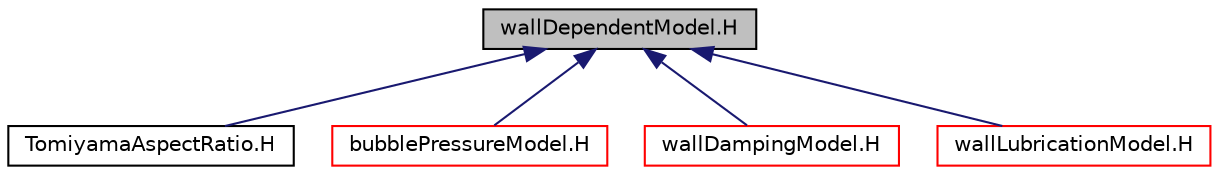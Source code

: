 digraph "wallDependentModel.H"
{
  bgcolor="transparent";
  edge [fontname="Helvetica",fontsize="10",labelfontname="Helvetica",labelfontsize="10"];
  node [fontname="Helvetica",fontsize="10",shape=record];
  Node1 [label="wallDependentModel.H",height=0.2,width=0.4,color="black", fillcolor="grey75", style="filled", fontcolor="black"];
  Node1 -> Node2 [dir="back",color="midnightblue",fontsize="10",style="solid",fontname="Helvetica"];
  Node2 [label="TomiyamaAspectRatio.H",height=0.2,width=0.4,color="black",URL="$a00538.html"];
  Node1 -> Node3 [dir="back",color="midnightblue",fontsize="10",style="solid",fontname="Helvetica"];
  Node3 [label="bubblePressureModel.H",height=0.2,width=0.4,color="red",URL="$a00215.html"];
  Node1 -> Node4 [dir="back",color="midnightblue",fontsize="10",style="solid",fontname="Helvetica"];
  Node4 [label="wallDampingModel.H",height=0.2,width=0.4,color="red",URL="$a00590.html"];
  Node1 -> Node5 [dir="back",color="midnightblue",fontsize="10",style="solid",fontname="Helvetica"];
  Node5 [label="wallLubricationModel.H",height=0.2,width=0.4,color="red",URL="$a00594.html"];
}
